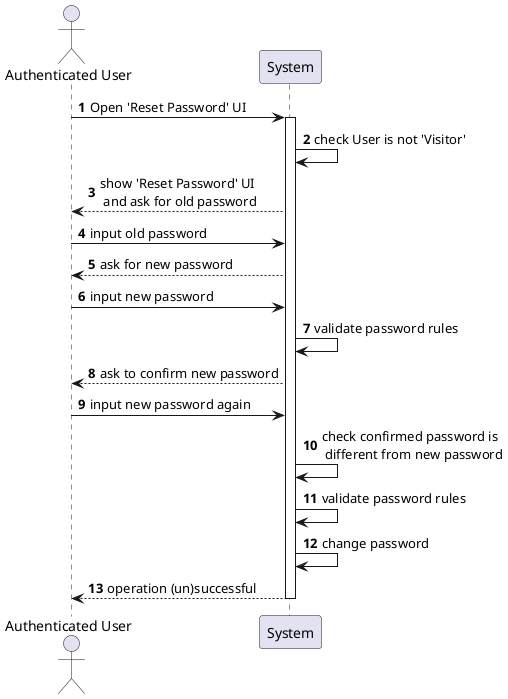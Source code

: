 @startuml
actor "Authenticated User" as user
participant "System" as system
autonumber
user -> system : Open 'Reset Password' UI
activate system
system -> system : check User is not 'Visitor'
system --> user : show 'Reset Password' UI\n and ask for old password
user -> system : input old password
system --> user : ask for new password
user -> system : input new password
system -> system : validate password rules
system --> user : ask to confirm new password
user -> system : input new password again
system -> system : check confirmed password is\n different from new password
system -> system : validate password rules
system -> system : change password

system --> user : operation (un)successful
deactivate system
@enduml